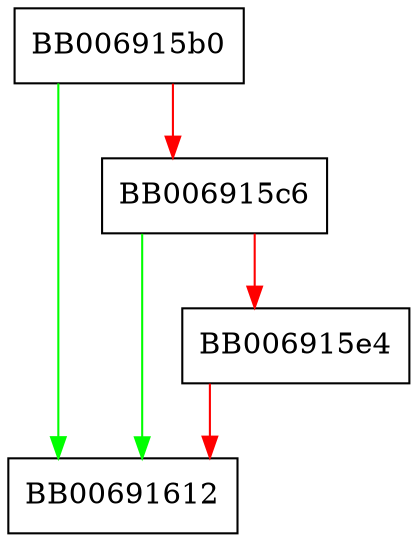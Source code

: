 digraph aes_192_cbc_newctx {
  node [shape="box"];
  graph [splines=ortho];
  BB006915b0 -> BB00691612 [color="green"];
  BB006915b0 -> BB006915c6 [color="red"];
  BB006915c6 -> BB00691612 [color="green"];
  BB006915c6 -> BB006915e4 [color="red"];
  BB006915e4 -> BB00691612 [color="red"];
}